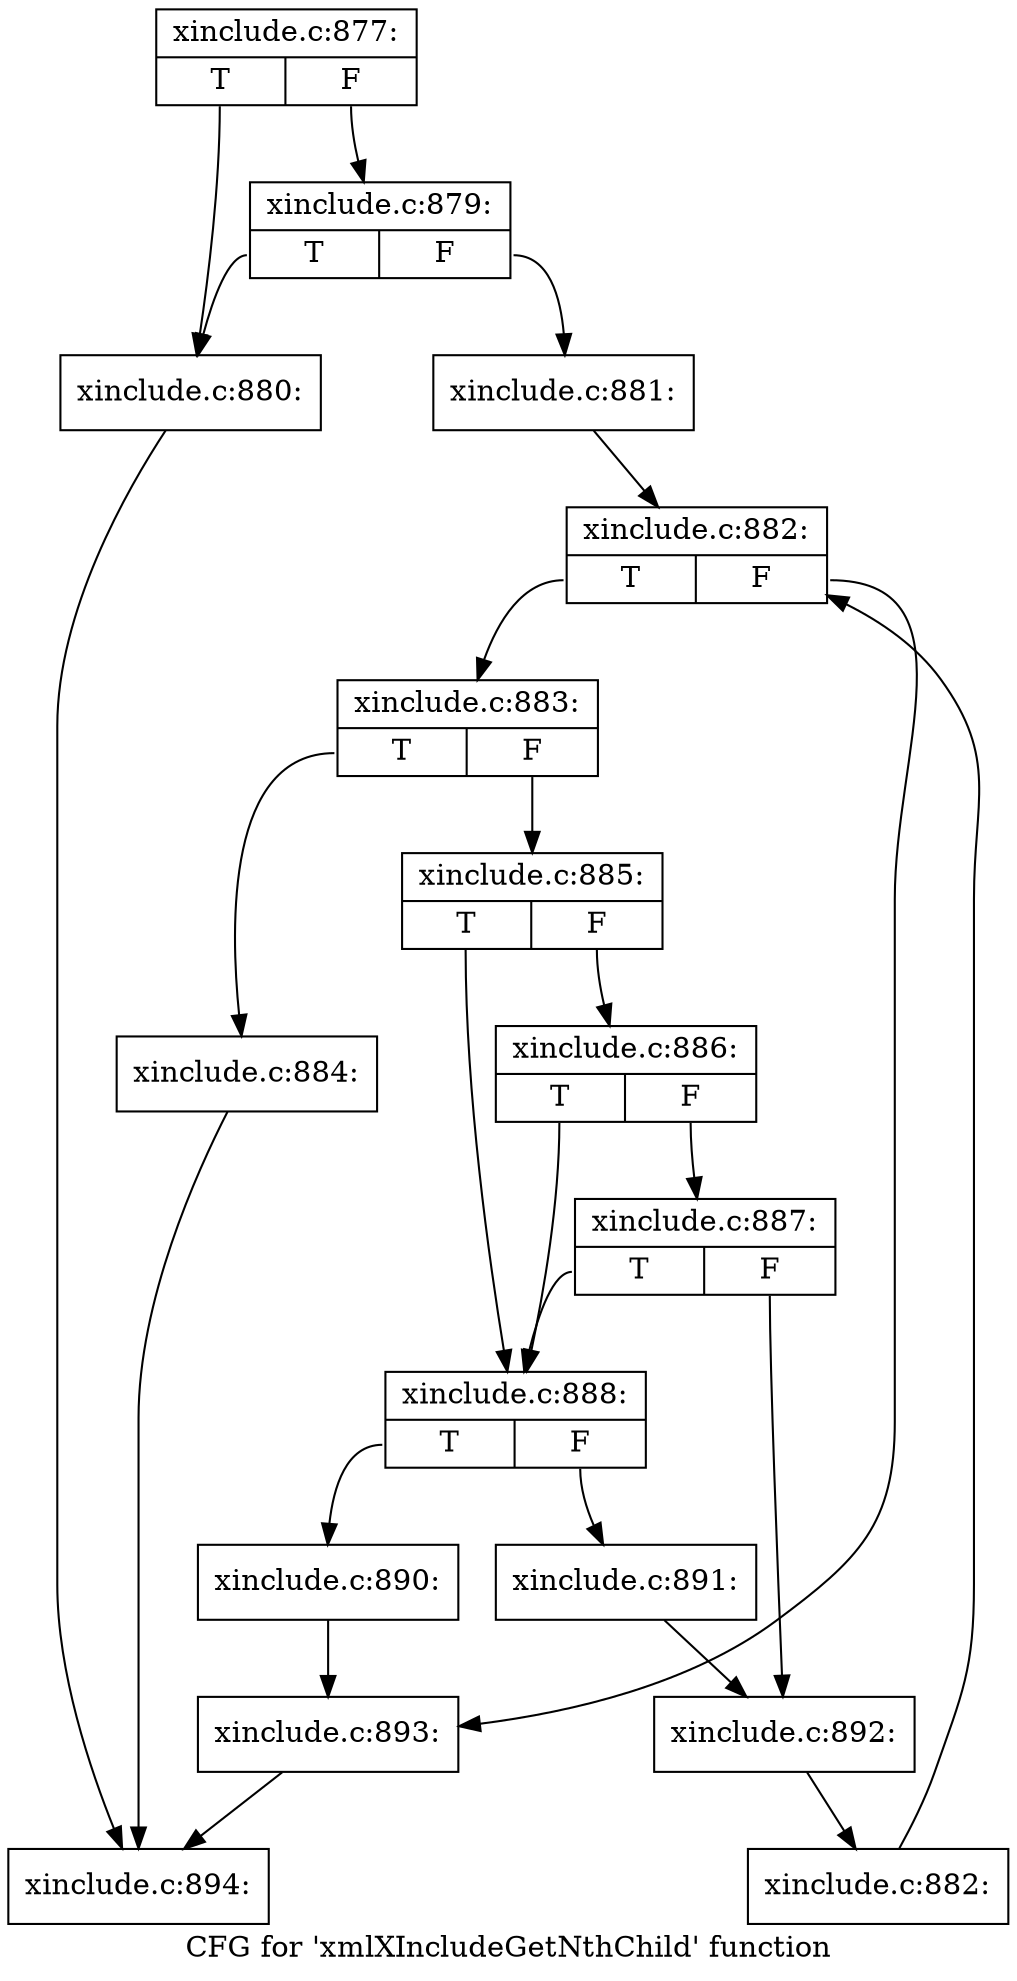digraph "CFG for 'xmlXIncludeGetNthChild' function" {
	label="CFG for 'xmlXIncludeGetNthChild' function";

	Node0x559c990 [shape=record,label="{xinclude.c:877:|{<s0>T|<s1>F}}"];
	Node0x559c990:s0 -> Node0x559cd60;
	Node0x559c990:s1 -> Node0x55b64a0;
	Node0x55b64a0 [shape=record,label="{xinclude.c:879:|{<s0>T|<s1>F}}"];
	Node0x55b64a0:s0 -> Node0x559cd60;
	Node0x55b64a0:s1 -> Node0x55b6450;
	Node0x559cd60 [shape=record,label="{xinclude.c:880:}"];
	Node0x559cd60 -> Node0x559cdb0;
	Node0x55b6450 [shape=record,label="{xinclude.c:881:}"];
	Node0x55b6450 -> Node0x55b7000;
	Node0x55b7000 [shape=record,label="{xinclude.c:882:|{<s0>T|<s1>F}}"];
	Node0x55b7000:s0 -> Node0x55b72e0;
	Node0x55b7000:s1 -> Node0x55b6e60;
	Node0x55b72e0 [shape=record,label="{xinclude.c:883:|{<s0>T|<s1>F}}"];
	Node0x55b72e0:s0 -> Node0x55b7680;
	Node0x55b72e0:s1 -> Node0x55b76d0;
	Node0x55b7680 [shape=record,label="{xinclude.c:884:}"];
	Node0x55b7680 -> Node0x559cdb0;
	Node0x55b76d0 [shape=record,label="{xinclude.c:885:|{<s0>T|<s1>F}}"];
	Node0x55b76d0:s0 -> Node0x55b7ae0;
	Node0x55b76d0:s1 -> Node0x55b7c00;
	Node0x55b7c00 [shape=record,label="{xinclude.c:886:|{<s0>T|<s1>F}}"];
	Node0x55b7c00:s0 -> Node0x55b7ae0;
	Node0x55b7c00:s1 -> Node0x55b7b80;
	Node0x55b7b80 [shape=record,label="{xinclude.c:887:|{<s0>T|<s1>F}}"];
	Node0x55b7b80:s0 -> Node0x55b7ae0;
	Node0x55b7b80:s1 -> Node0x55b7b30;
	Node0x55b7ae0 [shape=record,label="{xinclude.c:888:|{<s0>T|<s1>F}}"];
	Node0x55b7ae0:s0 -> Node0x55b88e0;
	Node0x55b7ae0:s1 -> Node0x55b8930;
	Node0x55b88e0 [shape=record,label="{xinclude.c:890:}"];
	Node0x55b88e0 -> Node0x55b6e60;
	Node0x55b8930 [shape=record,label="{xinclude.c:891:}"];
	Node0x55b8930 -> Node0x55b7b30;
	Node0x55b7b30 [shape=record,label="{xinclude.c:892:}"];
	Node0x55b7b30 -> Node0x55b7250;
	Node0x55b7250 [shape=record,label="{xinclude.c:882:}"];
	Node0x55b7250 -> Node0x55b7000;
	Node0x55b6e60 [shape=record,label="{xinclude.c:893:}"];
	Node0x55b6e60 -> Node0x559cdb0;
	Node0x559cdb0 [shape=record,label="{xinclude.c:894:}"];
}
